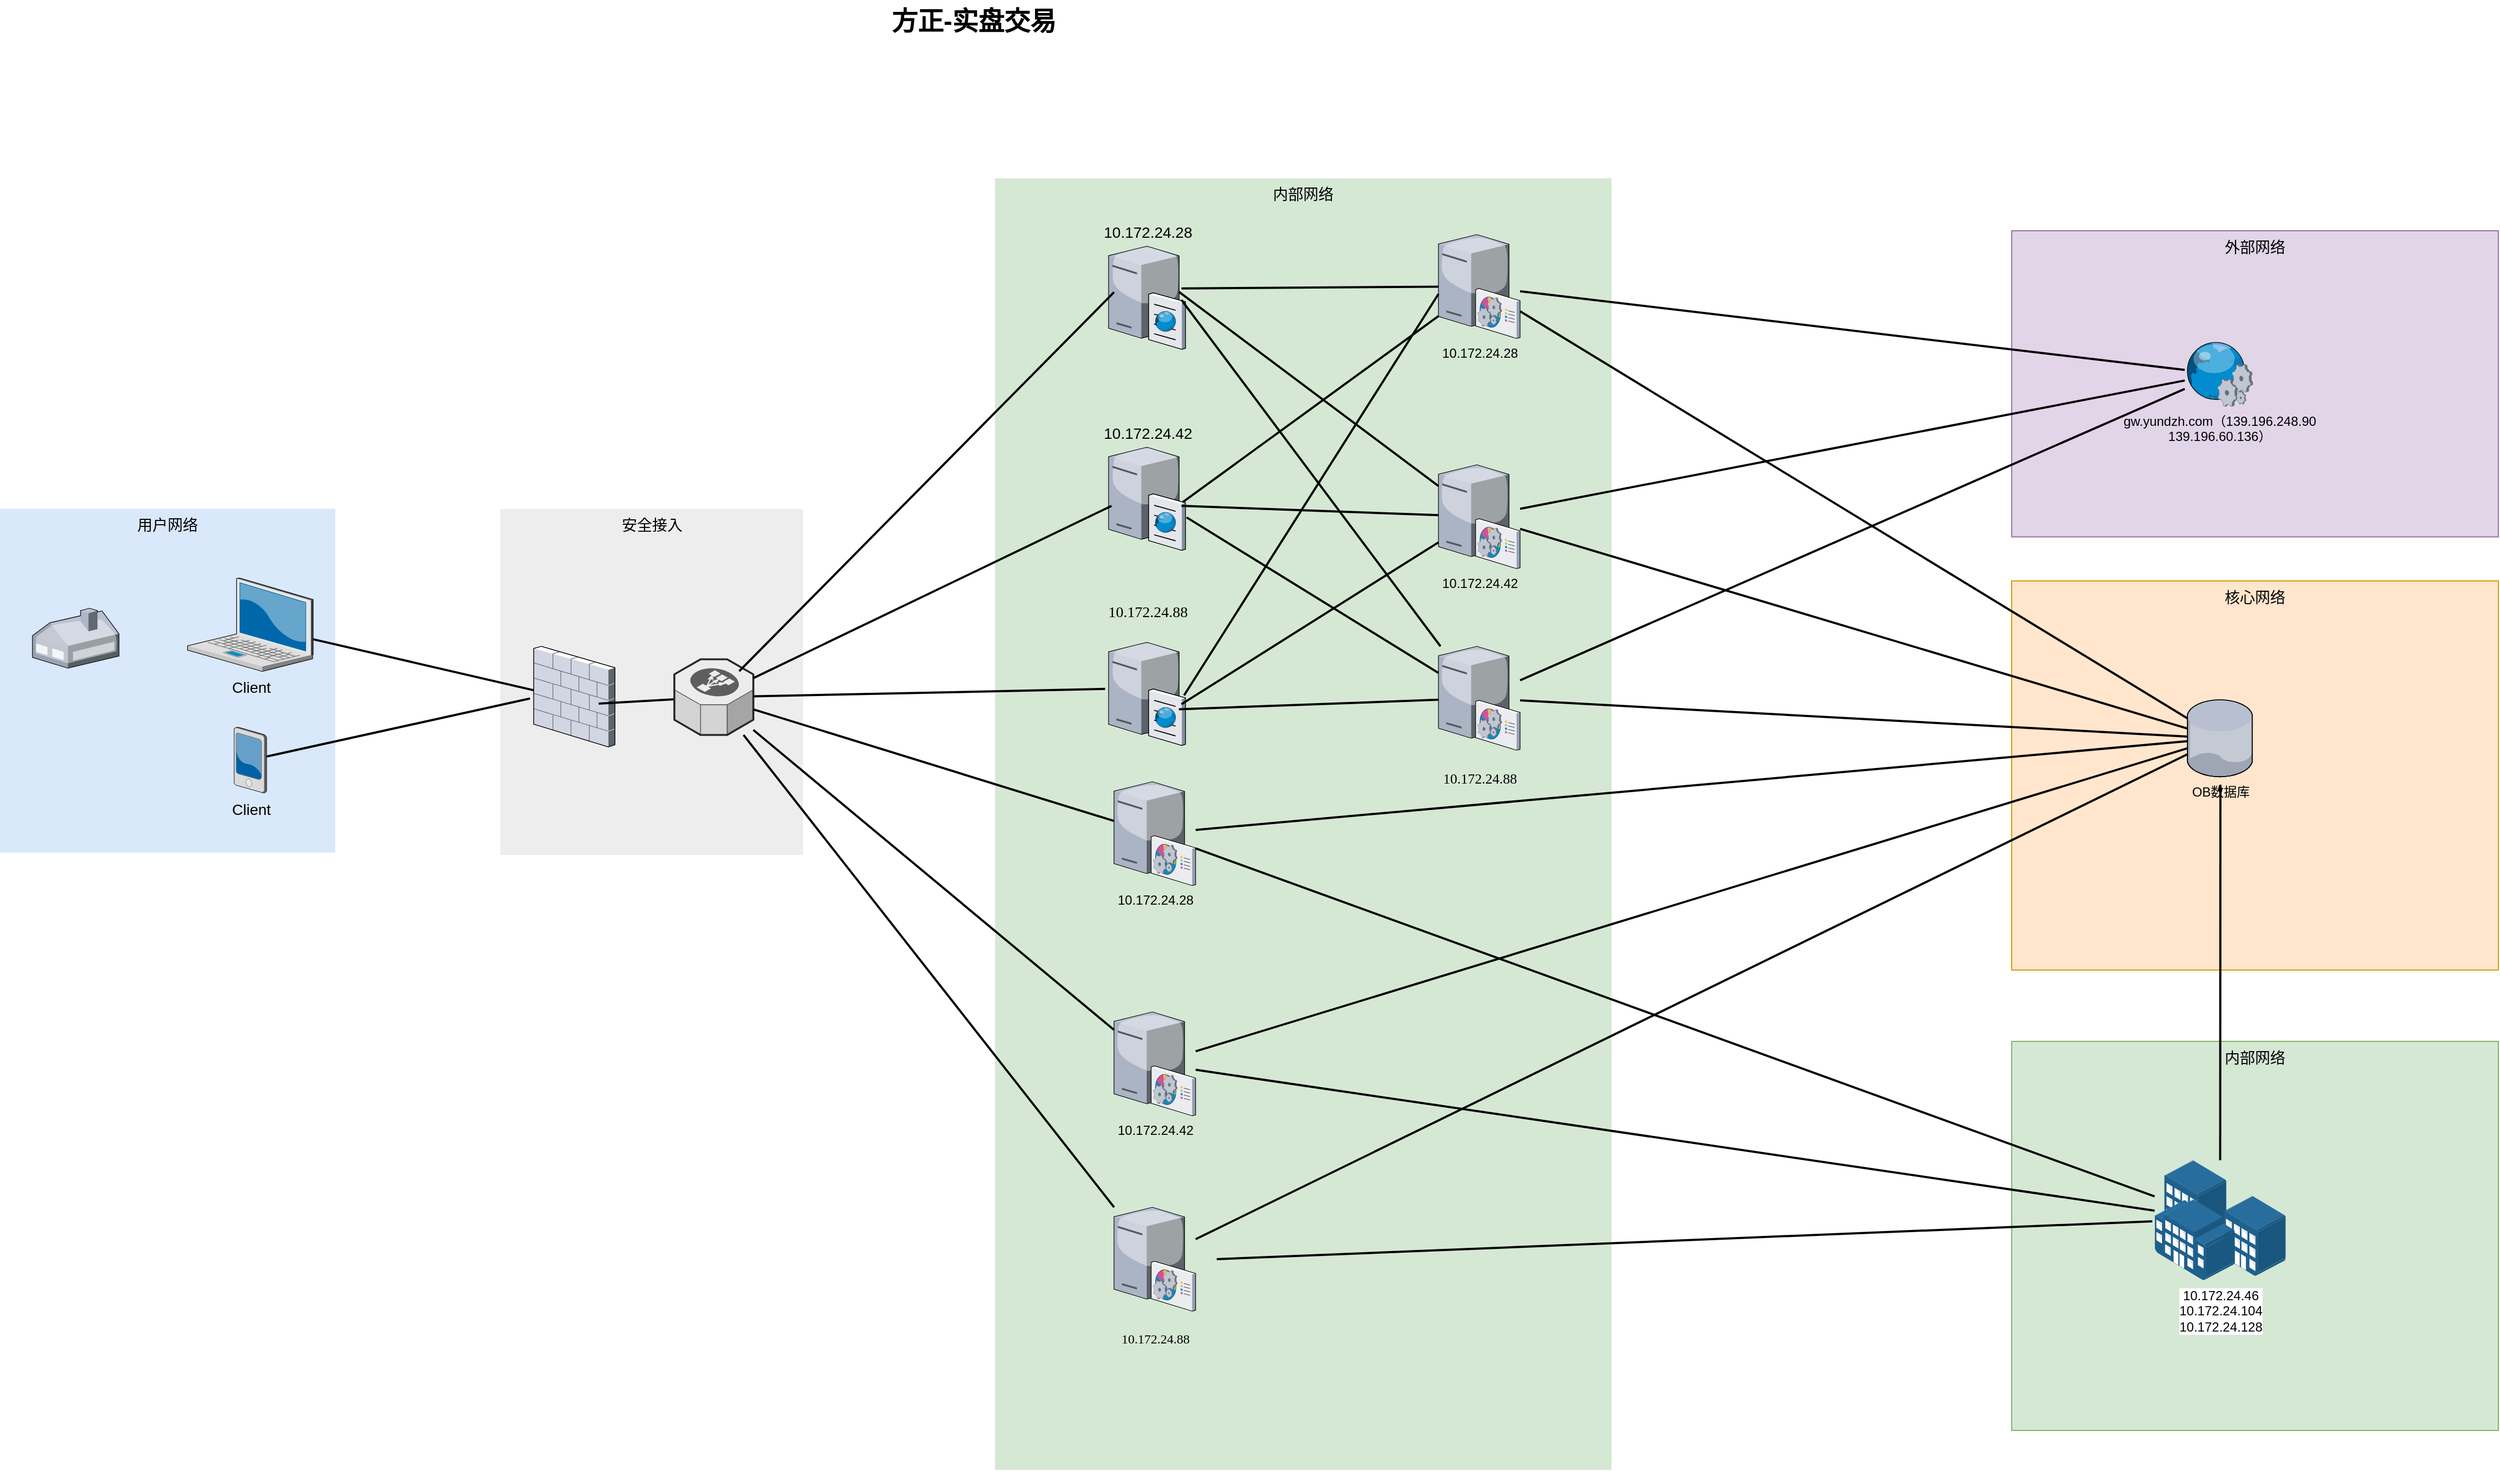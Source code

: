 <mxfile version="26.0.16">
  <diagram name="Page-1" id="e3a06f82-3646-2815-327d-82caf3d4e204">
    <mxGraphModel dx="2868" dy="1512" grid="1" gridSize="10" guides="1" tooltips="1" connect="1" arrows="1" fold="1" page="1" pageScale="1.5" pageWidth="1169" pageHeight="826" background="none" math="0" shadow="0">
      <root>
        <mxCell id="0" style=";html=1;" />
        <mxCell id="1" style=";html=1;" parent="0" />
        <mxCell id="mrG-GgRrGo7XpKcj4Rmo-52" value="核心网络" style="whiteSpace=wrap;html=1;fillColor=#ffe6cc;fontSize=14;strokeColor=#d79b00;verticalAlign=top;" vertex="1" parent="1">
          <mxGeometry x="1890" y="567.5" width="450" height="360" as="geometry" />
        </mxCell>
        <mxCell id="mrG-GgRrGo7XpKcj4Rmo-51" value="外部网络" style="whiteSpace=wrap;html=1;fillColor=#e1d5e7;fontSize=14;strokeColor=#9673a6;verticalAlign=top;" vertex="1" parent="1">
          <mxGeometry x="1890" y="243.5" width="450" height="283.25" as="geometry" />
        </mxCell>
        <mxCell id="6a7d8f32e03d9370-61" value="内部网络" style="whiteSpace=wrap;html=1;fillColor=#d5e8d4;fontSize=14;strokeColor=#82b366;verticalAlign=top;" parent="1" vertex="1">
          <mxGeometry x="1890" y="993.5" width="450" height="360" as="geometry" />
        </mxCell>
        <mxCell id="6a7d8f32e03d9370-60" value="内部网络" style="whiteSpace=wrap;html=1;fillColor=#d5e8d4;fontSize=14;strokeColor=none;verticalAlign=top;" parent="1" vertex="1">
          <mxGeometry x="950" y="195" width="570" height="1195" as="geometry" />
        </mxCell>
        <mxCell id="6a7d8f32e03d9370-59" value="安全接入" style="whiteSpace=wrap;html=1;fillColor=#EDEDED;fontSize=14;strokeColor=none;verticalAlign=top;" parent="1" vertex="1">
          <mxGeometry x="492.5" y="501" width="280" height="320" as="geometry" />
        </mxCell>
        <mxCell id="6a7d8f32e03d9370-58" value="用户网络" style="whiteSpace=wrap;html=1;fillColor=#dae8fc;fontSize=14;strokeColor=none;verticalAlign=top;" parent="1" vertex="1">
          <mxGeometry x="30" y="500.75" width="310" height="318" as="geometry" />
        </mxCell>
        <mxCell id="6a7d8f32e03d9370-36" style="edgeStyle=none;rounded=0;html=1;startSize=10;endSize=10;jettySize=auto;orthogonalLoop=1;fontSize=14;endArrow=none;endFill=0;strokeWidth=2;entryX=0.032;entryY=0.443;entryDx=0;entryDy=0;entryPerimeter=0;" parent="1" source="6a7d8f32e03d9370-1" target="6a7d8f32e03d9370-19" edge="1">
          <mxGeometry relative="1" as="geometry">
            <mxPoint x="530.5" y="1155.192" as="targetPoint" />
          </mxGeometry>
        </mxCell>
        <mxCell id="6a7d8f32e03d9370-1" value="Client" style="verticalLabelPosition=bottom;aspect=fixed;html=1;verticalAlign=top;strokeColor=none;shape=mxgraph.citrix.laptop_2;fillColor=#66B2FF;gradientColor=#0066CC;fontSize=14;" parent="1" vertex="1">
          <mxGeometry x="203.5" y="564.75" width="116" height="86.5" as="geometry" />
        </mxCell>
        <mxCell id="6a7d8f32e03d9370-37" style="edgeStyle=none;rounded=0;html=1;startSize=10;endSize=10;jettySize=auto;orthogonalLoop=1;fontSize=14;endArrow=none;endFill=0;strokeWidth=2;entryX=-0.046;entryY=0.519;entryDx=0;entryDy=0;entryPerimeter=0;" parent="1" source="6a7d8f32e03d9370-6" target="6a7d8f32e03d9370-19" edge="1">
          <mxGeometry relative="1" as="geometry">
            <mxPoint x="530.5" y="1173.052" as="targetPoint" />
          </mxGeometry>
        </mxCell>
        <mxCell id="6a7d8f32e03d9370-6" value="Client" style="verticalLabelPosition=bottom;aspect=fixed;html=1;verticalAlign=top;strokeColor=none;shape=mxgraph.citrix.pda;fillColor=#66B2FF;gradientColor=#0066CC;fontSize=14;" parent="1" vertex="1">
          <mxGeometry x="246.5" y="702.75" width="30" height="61" as="geometry" />
        </mxCell>
        <mxCell id="6a7d8f32e03d9370-15" value="10.172.24.28" style="verticalLabelPosition=top;aspect=fixed;html=1;verticalAlign=bottom;strokeColor=none;shape=mxgraph.citrix.cache_server;fillColor=#66B2FF;gradientColor=#0066CC;fontSize=14;labelPosition=center;align=center;" parent="1" vertex="1">
          <mxGeometry x="1055" y="255.5" width="71" height="97.5" as="geometry" />
        </mxCell>
        <mxCell id="6a7d8f32e03d9370-19" value="" style="verticalLabelPosition=bottom;aspect=fixed;html=1;verticalAlign=top;strokeColor=none;shape=mxgraph.citrix.firewall;fillColor=#66B2FF;gradientColor=#0066CC;fontSize=14;" parent="1" vertex="1">
          <mxGeometry x="523.5" y="628" width="75" height="93" as="geometry" />
        </mxCell>
        <mxCell id="6a7d8f32e03d9370-47" style="edgeStyle=none;rounded=0;html=1;startSize=10;endSize=10;jettySize=auto;orthogonalLoop=1;fontSize=14;endArrow=none;endFill=0;strokeWidth=2;" parent="1" target="mrG-GgRrGo7XpKcj4Rmo-6" edge="1">
          <mxGeometry relative="1" as="geometry">
            <mxPoint x="583.5" y="681" as="sourcePoint" />
            <mxPoint x="653.5" y="675.668" as="targetPoint" />
          </mxGeometry>
        </mxCell>
        <mxCell id="6a7d8f32e03d9370-23" value="" style="verticalLabelPosition=bottom;aspect=fixed;html=1;verticalAlign=top;strokeColor=none;shape=mxgraph.citrix.home_office;fillColor=#66B2FF;gradientColor=#0066CC;fontSize=14;" parent="1" vertex="1">
          <mxGeometry x="60" y="592.75" width="80" height="55.5" as="geometry" />
        </mxCell>
        <mxCell id="6a7d8f32e03d9370-62" value="方正-实盘交易" style="text;strokeColor=none;fillColor=none;html=1;fontSize=24;fontStyle=1;verticalAlign=middle;align=center;" parent="1" vertex="1">
          <mxGeometry x="499" y="30" width="861" height="40" as="geometry" />
        </mxCell>
        <mxCell id="mrG-GgRrGo7XpKcj4Rmo-4" value="10.172.24.42" style="verticalLabelPosition=top;aspect=fixed;html=1;verticalAlign=bottom;strokeColor=none;shape=mxgraph.citrix.cache_server;fillColor=#66B2FF;gradientColor=#0066CC;fontSize=14;labelPosition=center;align=center;" vertex="1" parent="1">
          <mxGeometry x="1055" y="441.5" width="71" height="97.5" as="geometry" />
        </mxCell>
        <mxCell id="mrG-GgRrGo7XpKcj4Rmo-5" value="&lt;p class=&quot;MsoNormal&quot;&gt;&lt;span style=&quot;font-family: 宋体; font-size: 10.5pt;&quot;&gt;10.172.24.&lt;/span&gt;&lt;span style=&quot;font-family: 宋体; font-size: 10.5pt;&quot;&gt;88&lt;/span&gt;&lt;/p&gt;" style="verticalLabelPosition=top;aspect=fixed;html=1;verticalAlign=bottom;strokeColor=none;shape=mxgraph.citrix.cache_server;fillColor=#66B2FF;gradientColor=#0066CC;fontSize=14;labelPosition=center;align=center;" vertex="1" parent="1">
          <mxGeometry x="1055" y="622" width="71" height="97.5" as="geometry" />
        </mxCell>
        <mxCell id="mrG-GgRrGo7XpKcj4Rmo-6" value="" style="verticalLabelPosition=bottom;html=1;verticalAlign=top;strokeWidth=1;align=center;outlineConnect=0;dashed=0;outlineConnect=0;shape=mxgraph.aws3d.elasticLoadBalancing;fillColor=#ECECEC;strokeColor=#5E5E5E;aspect=fixed;" vertex="1" parent="1">
          <mxGeometry x="653.5" y="640" width="73.04" height="70" as="geometry" />
        </mxCell>
        <mxCell id="mrG-GgRrGo7XpKcj4Rmo-10" style="rounded=0;html=1;startSize=10;endSize=10;jettySize=auto;orthogonalLoop=1;fontSize=14;endArrow=none;endFill=0;strokeWidth=2;entryX=0.071;entryY=0.46;entryDx=0;entryDy=0;entryPerimeter=0;exitX=0.821;exitY=0.157;exitDx=0;exitDy=0;exitPerimeter=0;" edge="1" parent="1" source="mrG-GgRrGo7XpKcj4Rmo-6" target="6a7d8f32e03d9370-15">
          <mxGeometry relative="1" as="geometry">
            <mxPoint x="840" y="506" as="sourcePoint" />
            <mxPoint x="1485.5" y="542.75" as="targetPoint" />
          </mxGeometry>
        </mxCell>
        <mxCell id="mrG-GgRrGo7XpKcj4Rmo-11" style="edgeStyle=none;rounded=0;html=1;startSize=10;endSize=10;jettySize=auto;orthogonalLoop=1;fontSize=14;endArrow=none;endFill=0;strokeWidth=2;entryX=0.038;entryY=0.58;entryDx=0;entryDy=0;entryPerimeter=0;" edge="1" parent="1" source="mrG-GgRrGo7XpKcj4Rmo-6" target="mrG-GgRrGo7XpKcj4Rmo-4">
          <mxGeometry relative="1" as="geometry">
            <mxPoint x="1250" y="499" as="sourcePoint" />
            <mxPoint x="1431" y="604" as="targetPoint" />
          </mxGeometry>
        </mxCell>
        <mxCell id="mrG-GgRrGo7XpKcj4Rmo-12" style="edgeStyle=none;rounded=0;html=1;startSize=10;endSize=10;jettySize=auto;orthogonalLoop=1;fontSize=14;endArrow=none;endFill=0;strokeWidth=2;entryX=-0.045;entryY=0.466;entryDx=0;entryDy=0;entryPerimeter=0;" edge="1" parent="1" source="mrG-GgRrGo7XpKcj4Rmo-6" target="mrG-GgRrGo7XpKcj4Rmo-5">
          <mxGeometry relative="1" as="geometry">
            <mxPoint x="1350" y="345.75" as="sourcePoint" />
            <mxPoint x="1531" y="450.75" as="targetPoint" />
          </mxGeometry>
        </mxCell>
        <mxCell id="mrG-GgRrGo7XpKcj4Rmo-13" value="10.172.24.28" style="verticalLabelPosition=bottom;sketch=0;aspect=fixed;html=1;verticalAlign=top;strokeColor=none;align=center;outlineConnect=0;shape=mxgraph.citrix.command_center;" vertex="1" parent="1">
          <mxGeometry x="1360" y="247" width="75.5" height="96" as="geometry" />
        </mxCell>
        <mxCell id="mrG-GgRrGo7XpKcj4Rmo-14" value="&lt;p class=&quot;MsoNormal&quot;&gt;&lt;font style=&quot;font-size: 13px;&quot;&gt;&lt;span style=&quot;font-family: 宋体;&quot;&gt;10.172.24.&lt;/span&gt;&lt;span style=&quot;font-family: 宋体;&quot;&gt;88&lt;/span&gt;&lt;/font&gt;&lt;/p&gt;" style="verticalLabelPosition=bottom;sketch=0;aspect=fixed;html=1;verticalAlign=top;strokeColor=none;align=center;outlineConnect=0;shape=mxgraph.citrix.command_center;" vertex="1" parent="1">
          <mxGeometry x="1360" y="628" width="75.5" height="96" as="geometry" />
        </mxCell>
        <mxCell id="mrG-GgRrGo7XpKcj4Rmo-15" value="10.172.24.42" style="verticalLabelPosition=bottom;sketch=0;aspect=fixed;html=1;verticalAlign=top;strokeColor=none;align=center;outlineConnect=0;shape=mxgraph.citrix.command_center;" vertex="1" parent="1">
          <mxGeometry x="1360" y="460" width="75.5" height="96" as="geometry" />
        </mxCell>
        <mxCell id="mrG-GgRrGo7XpKcj4Rmo-21" style="edgeStyle=none;rounded=0;html=1;startSize=10;endSize=10;jettySize=auto;orthogonalLoop=1;fontSize=14;endArrow=none;endFill=0;strokeWidth=2;exitX=0.949;exitY=0.424;exitDx=0;exitDy=0;exitPerimeter=0;" edge="1" parent="1" source="6a7d8f32e03d9370-15" target="mrG-GgRrGo7XpKcj4Rmo-13">
          <mxGeometry relative="1" as="geometry">
            <mxPoint x="1460" y="392" as="sourcePoint" />
            <mxPoint x="1685" y="361" as="targetPoint" />
          </mxGeometry>
        </mxCell>
        <mxCell id="mrG-GgRrGo7XpKcj4Rmo-22" style="edgeStyle=none;rounded=0;html=1;startSize=10;endSize=10;jettySize=auto;orthogonalLoop=1;fontSize=14;endArrow=none;endFill=0;strokeWidth=2;exitX=0.915;exitY=0.456;exitDx=0;exitDy=0;exitPerimeter=0;" edge="1" parent="1" source="6a7d8f32e03d9370-15" target="mrG-GgRrGo7XpKcj4Rmo-15">
          <mxGeometry relative="1" as="geometry">
            <mxPoint x="1470" y="402" as="sourcePoint" />
            <mxPoint x="1695" y="371" as="targetPoint" />
          </mxGeometry>
        </mxCell>
        <mxCell id="mrG-GgRrGo7XpKcj4Rmo-23" style="edgeStyle=none;rounded=0;html=1;startSize=10;endSize=10;jettySize=auto;orthogonalLoop=1;fontSize=14;endArrow=none;endFill=0;strokeWidth=2;exitX=0.949;exitY=0.533;exitDx=0;exitDy=0;exitPerimeter=0;" edge="1" parent="1" source="6a7d8f32e03d9370-15" target="mrG-GgRrGo7XpKcj4Rmo-14">
          <mxGeometry relative="1" as="geometry">
            <mxPoint x="1480" y="412" as="sourcePoint" />
            <mxPoint x="1705" y="381" as="targetPoint" />
          </mxGeometry>
        </mxCell>
        <mxCell id="mrG-GgRrGo7XpKcj4Rmo-24" style="edgeStyle=none;rounded=0;html=1;startSize=10;endSize=10;jettySize=auto;orthogonalLoop=1;fontSize=14;endArrow=none;endFill=0;strokeWidth=2;exitX=0.966;exitY=0.544;exitDx=0;exitDy=0;exitPerimeter=0;" edge="1" parent="1" source="mrG-GgRrGo7XpKcj4Rmo-4" target="mrG-GgRrGo7XpKcj4Rmo-13">
          <mxGeometry relative="1" as="geometry">
            <mxPoint x="1486" y="340" as="sourcePoint" />
            <mxPoint x="1723.5" y="354" as="targetPoint" />
          </mxGeometry>
        </mxCell>
        <mxCell id="mrG-GgRrGo7XpKcj4Rmo-25" style="edgeStyle=none;rounded=0;html=1;startSize=10;endSize=10;jettySize=auto;orthogonalLoop=1;fontSize=14;endArrow=none;endFill=0;strokeWidth=2;exitX=0.949;exitY=0.58;exitDx=0;exitDy=0;exitPerimeter=0;" edge="1" parent="1" source="mrG-GgRrGo7XpKcj4Rmo-4" target="mrG-GgRrGo7XpKcj4Rmo-15">
          <mxGeometry relative="1" as="geometry">
            <mxPoint x="1495.5" y="350" as="sourcePoint" />
            <mxPoint x="1733.5" y="364" as="targetPoint" />
          </mxGeometry>
        </mxCell>
        <mxCell id="mrG-GgRrGo7XpKcj4Rmo-26" style="edgeStyle=none;rounded=0;html=1;startSize=10;endSize=10;jettySize=auto;orthogonalLoop=1;fontSize=14;endArrow=none;endFill=0;strokeWidth=2;exitX=1.016;exitY=0.689;exitDx=0;exitDy=0;exitPerimeter=0;" edge="1" parent="1" source="mrG-GgRrGo7XpKcj4Rmo-4" target="mrG-GgRrGo7XpKcj4Rmo-14">
          <mxGeometry relative="1" as="geometry">
            <mxPoint x="1505.5" y="360" as="sourcePoint" />
            <mxPoint x="1743.5" y="374" as="targetPoint" />
          </mxGeometry>
        </mxCell>
        <mxCell id="mrG-GgRrGo7XpKcj4Rmo-27" style="edgeStyle=none;rounded=0;html=1;startSize=10;endSize=10;jettySize=auto;orthogonalLoop=1;fontSize=14;endArrow=none;endFill=0;strokeWidth=2;exitX=0.983;exitY=0.527;exitDx=0;exitDy=0;exitPerimeter=0;entryX=0;entryY=0.573;entryDx=0;entryDy=0;entryPerimeter=0;" edge="1" parent="1" source="mrG-GgRrGo7XpKcj4Rmo-5" target="mrG-GgRrGo7XpKcj4Rmo-13">
          <mxGeometry relative="1" as="geometry">
            <mxPoint x="1515.5" y="370" as="sourcePoint" />
            <mxPoint x="1753.5" y="384" as="targetPoint" />
          </mxGeometry>
        </mxCell>
        <mxCell id="mrG-GgRrGo7XpKcj4Rmo-29" style="edgeStyle=none;rounded=0;html=1;startSize=10;endSize=10;jettySize=auto;orthogonalLoop=1;fontSize=14;endArrow=none;endFill=0;strokeWidth=2;exitX=0.949;exitY=0.611;exitDx=0;exitDy=0;exitPerimeter=0;" edge="1" parent="1" source="mrG-GgRrGo7XpKcj4Rmo-5" target="mrG-GgRrGo7XpKcj4Rmo-15">
          <mxGeometry relative="1" as="geometry">
            <mxPoint x="1525.5" y="380" as="sourcePoint" />
            <mxPoint x="1763.5" y="394" as="targetPoint" />
          </mxGeometry>
        </mxCell>
        <mxCell id="mrG-GgRrGo7XpKcj4Rmo-30" style="edgeStyle=none;rounded=0;html=1;startSize=10;endSize=10;jettySize=auto;orthogonalLoop=1;fontSize=14;endArrow=none;endFill=0;strokeWidth=2;exitX=0.916;exitY=0.659;exitDx=0;exitDy=0;exitPerimeter=0;" edge="1" parent="1" source="mrG-GgRrGo7XpKcj4Rmo-5" target="mrG-GgRrGo7XpKcj4Rmo-14">
          <mxGeometry relative="1" as="geometry">
            <mxPoint x="1535.5" y="390" as="sourcePoint" />
            <mxPoint x="1773.5" y="404" as="targetPoint" />
          </mxGeometry>
        </mxCell>
        <mxCell id="mrG-GgRrGo7XpKcj4Rmo-31" style="edgeStyle=none;rounded=0;html=1;startSize=10;endSize=10;jettySize=auto;orthogonalLoop=1;fontSize=14;endArrow=none;endFill=0;strokeWidth=2;" edge="1" parent="1" source="mrG-GgRrGo7XpKcj4Rmo-13" target="mrG-GgRrGo7XpKcj4Rmo-33">
          <mxGeometry relative="1" as="geometry">
            <mxPoint x="1545.5" y="400" as="sourcePoint" />
            <mxPoint x="1783.5" y="414" as="targetPoint" />
          </mxGeometry>
        </mxCell>
        <mxCell id="mrG-GgRrGo7XpKcj4Rmo-33" value="&lt;div&gt;gw.yundzh.com（139.196.248.90&lt;/div&gt;&lt;div&gt;139.196.60.136）&lt;/div&gt;" style="verticalLabelPosition=bottom;sketch=0;aspect=fixed;html=1;verticalAlign=top;strokeColor=none;align=center;outlineConnect=0;shape=mxgraph.citrix.web_service;" vertex="1" parent="1">
          <mxGeometry x="2050" y="346" width="63" height="60" as="geometry" />
        </mxCell>
        <mxCell id="mrG-GgRrGo7XpKcj4Rmo-34" style="edgeStyle=none;rounded=0;html=1;startSize=10;endSize=10;jettySize=auto;orthogonalLoop=1;fontSize=14;endArrow=none;endFill=0;strokeWidth=2;" edge="1" parent="1" source="mrG-GgRrGo7XpKcj4Rmo-15" target="mrG-GgRrGo7XpKcj4Rmo-33">
          <mxGeometry relative="1" as="geometry">
            <mxPoint x="1435" y="371" as="sourcePoint" />
            <mxPoint x="1685" y="820" as="targetPoint" />
          </mxGeometry>
        </mxCell>
        <mxCell id="mrG-GgRrGo7XpKcj4Rmo-35" style="edgeStyle=none;rounded=0;html=1;startSize=10;endSize=10;jettySize=auto;orthogonalLoop=1;fontSize=14;endArrow=none;endFill=0;strokeWidth=2;" edge="1" parent="1" source="mrG-GgRrGo7XpKcj4Rmo-14" target="mrG-GgRrGo7XpKcj4Rmo-33">
          <mxGeometry relative="1" as="geometry">
            <mxPoint x="1456" y="545" as="sourcePoint" />
            <mxPoint x="1695" y="830" as="targetPoint" />
          </mxGeometry>
        </mxCell>
        <mxCell id="mrG-GgRrGo7XpKcj4Rmo-37" value="10.172.24.28" style="verticalLabelPosition=bottom;sketch=0;aspect=fixed;html=1;verticalAlign=top;strokeColor=none;align=center;outlineConnect=0;shape=mxgraph.citrix.command_center;" vertex="1" parent="1">
          <mxGeometry x="1060" y="753.25" width="75.5" height="96" as="geometry" />
        </mxCell>
        <mxCell id="mrG-GgRrGo7XpKcj4Rmo-38" value="&lt;p class=&quot;MsoNormal&quot;&gt;&lt;font style=&quot;&quot;&gt;&lt;span style=&quot;font-family: 宋体;&quot;&gt;10.172.24.&lt;/span&gt;&lt;span style=&quot;font-family: 宋体;&quot;&gt;88&lt;/span&gt;&lt;/font&gt;&lt;/p&gt;" style="verticalLabelPosition=bottom;sketch=0;aspect=fixed;html=1;verticalAlign=top;strokeColor=none;align=center;outlineConnect=0;shape=mxgraph.citrix.command_center;" vertex="1" parent="1">
          <mxGeometry x="1060" y="1147" width="75.5" height="96" as="geometry" />
        </mxCell>
        <mxCell id="mrG-GgRrGo7XpKcj4Rmo-39" value="10.172.24.42" style="verticalLabelPosition=bottom;sketch=0;aspect=fixed;html=1;verticalAlign=top;strokeColor=none;align=center;outlineConnect=0;shape=mxgraph.citrix.command_center;" vertex="1" parent="1">
          <mxGeometry x="1060" y="966.25" width="75.5" height="96" as="geometry" />
        </mxCell>
        <mxCell id="mrG-GgRrGo7XpKcj4Rmo-41" style="edgeStyle=none;rounded=0;html=1;startSize=10;endSize=10;jettySize=auto;orthogonalLoop=1;fontSize=14;endArrow=none;endFill=0;strokeWidth=2;" edge="1" parent="1" source="mrG-GgRrGo7XpKcj4Rmo-6" target="mrG-GgRrGo7XpKcj4Rmo-38">
          <mxGeometry relative="1" as="geometry">
            <mxPoint x="609" y="827" as="sourcePoint" />
            <mxPoint x="834" y="796" as="targetPoint" />
          </mxGeometry>
        </mxCell>
        <mxCell id="mrG-GgRrGo7XpKcj4Rmo-42" style="edgeStyle=none;rounded=0;html=1;startSize=10;endSize=10;jettySize=auto;orthogonalLoop=1;fontSize=14;endArrow=none;endFill=0;strokeWidth=2;" edge="1" parent="1" source="mrG-GgRrGo7XpKcj4Rmo-6" target="mrG-GgRrGo7XpKcj4Rmo-39">
          <mxGeometry relative="1" as="geometry">
            <mxPoint x="619" y="837" as="sourcePoint" />
            <mxPoint x="844" y="806" as="targetPoint" />
          </mxGeometry>
        </mxCell>
        <mxCell id="mrG-GgRrGo7XpKcj4Rmo-43" style="edgeStyle=none;rounded=0;html=1;startSize=10;endSize=10;jettySize=auto;orthogonalLoop=1;fontSize=14;endArrow=none;endFill=0;strokeWidth=2;" edge="1" parent="1" source="mrG-GgRrGo7XpKcj4Rmo-6" target="mrG-GgRrGo7XpKcj4Rmo-37">
          <mxGeometry relative="1" as="geometry">
            <mxPoint x="629" y="847" as="sourcePoint" />
            <mxPoint x="854" y="816" as="targetPoint" />
          </mxGeometry>
        </mxCell>
        <mxCell id="mrG-GgRrGo7XpKcj4Rmo-44" value="OB数据库&lt;div&gt;&lt;br&gt;&lt;/div&gt;" style="verticalLabelPosition=bottom;sketch=0;aspect=fixed;html=1;verticalAlign=top;strokeColor=#d79b00;align=center;outlineConnect=0;shape=mxgraph.citrix.database;fillColor=#ffe6cc;" vertex="1" parent="1">
          <mxGeometry x="2052.5" y="677.5" width="60.5" height="71.18" as="geometry" />
        </mxCell>
        <mxCell id="mrG-GgRrGo7XpKcj4Rmo-45" style="edgeStyle=none;rounded=0;html=1;startSize=10;endSize=10;jettySize=auto;orthogonalLoop=1;fontSize=14;endArrow=none;endFill=0;strokeWidth=2;" edge="1" parent="1" source="mrG-GgRrGo7XpKcj4Rmo-44" target="mrG-GgRrGo7XpKcj4Rmo-14">
          <mxGeometry relative="1" as="geometry">
            <mxPoint x="609" y="827" as="sourcePoint" />
            <mxPoint x="834" y="796" as="targetPoint" />
          </mxGeometry>
        </mxCell>
        <mxCell id="mrG-GgRrGo7XpKcj4Rmo-46" style="edgeStyle=none;rounded=0;html=1;startSize=10;endSize=10;jettySize=auto;orthogonalLoop=1;fontSize=14;endArrow=none;endFill=0;strokeWidth=2;" edge="1" parent="1" source="mrG-GgRrGo7XpKcj4Rmo-44" target="mrG-GgRrGo7XpKcj4Rmo-15">
          <mxGeometry relative="1" as="geometry">
            <mxPoint x="619" y="837" as="sourcePoint" />
            <mxPoint x="844" y="806" as="targetPoint" />
          </mxGeometry>
        </mxCell>
        <mxCell id="mrG-GgRrGo7XpKcj4Rmo-47" style="edgeStyle=none;rounded=0;html=1;startSize=10;endSize=10;jettySize=auto;orthogonalLoop=1;fontSize=14;endArrow=none;endFill=0;strokeWidth=2;" edge="1" parent="1" source="mrG-GgRrGo7XpKcj4Rmo-44" target="mrG-GgRrGo7XpKcj4Rmo-13">
          <mxGeometry relative="1" as="geometry">
            <mxPoint x="629" y="847" as="sourcePoint" />
            <mxPoint x="854" y="816" as="targetPoint" />
          </mxGeometry>
        </mxCell>
        <mxCell id="mrG-GgRrGo7XpKcj4Rmo-48" style="edgeStyle=none;rounded=0;html=1;startSize=10;endSize=10;jettySize=auto;orthogonalLoop=1;fontSize=14;endArrow=none;endFill=0;strokeWidth=2;" edge="1" parent="1" source="mrG-GgRrGo7XpKcj4Rmo-44" target="mrG-GgRrGo7XpKcj4Rmo-38">
          <mxGeometry relative="1" as="geometry">
            <mxPoint x="609" y="827" as="sourcePoint" />
            <mxPoint x="834" y="796" as="targetPoint" />
          </mxGeometry>
        </mxCell>
        <mxCell id="mrG-GgRrGo7XpKcj4Rmo-49" style="edgeStyle=none;rounded=0;html=1;startSize=10;endSize=10;jettySize=auto;orthogonalLoop=1;fontSize=14;endArrow=none;endFill=0;strokeWidth=2;" edge="1" parent="1" source="mrG-GgRrGo7XpKcj4Rmo-44" target="mrG-GgRrGo7XpKcj4Rmo-39">
          <mxGeometry relative="1" as="geometry">
            <mxPoint x="619" y="837" as="sourcePoint" />
            <mxPoint x="844" y="806" as="targetPoint" />
          </mxGeometry>
        </mxCell>
        <mxCell id="mrG-GgRrGo7XpKcj4Rmo-50" style="edgeStyle=none;rounded=0;html=1;startSize=10;endSize=10;jettySize=auto;orthogonalLoop=1;fontSize=14;endArrow=none;endFill=0;strokeWidth=2;" edge="1" parent="1" source="mrG-GgRrGo7XpKcj4Rmo-44" target="mrG-GgRrGo7XpKcj4Rmo-37">
          <mxGeometry relative="1" as="geometry">
            <mxPoint x="629" y="847" as="sourcePoint" />
            <mxPoint x="854" y="816" as="targetPoint" />
          </mxGeometry>
        </mxCell>
        <mxCell id="mrG-GgRrGo7XpKcj4Rmo-53" value="&lt;div&gt;10.172.24.46&lt;/div&gt;&lt;div&gt;10.172.24.104&lt;/div&gt;&lt;div&gt;10.172.24.128&lt;/div&gt;" style="image;points=[];aspect=fixed;html=1;align=center;shadow=0;dashed=0;image=img/lib/allied_telesis/buildings/Building_Cluster.svg;" vertex="1" parent="1">
          <mxGeometry x="2022.15" y="1103.5" width="121.2" height="111" as="geometry" />
        </mxCell>
        <mxCell id="mrG-GgRrGo7XpKcj4Rmo-54" style="edgeStyle=none;rounded=0;html=1;startSize=10;endSize=10;jettySize=auto;orthogonalLoop=1;fontSize=14;endArrow=none;endFill=0;strokeWidth=2;" edge="1" parent="1" source="mrG-GgRrGo7XpKcj4Rmo-53" target="mrG-GgRrGo7XpKcj4Rmo-39">
          <mxGeometry relative="1" as="geometry">
            <mxPoint x="1580" y="1030" as="sourcePoint" />
            <mxPoint x="1145" y="1185" as="targetPoint" />
          </mxGeometry>
        </mxCell>
        <mxCell id="mrG-GgRrGo7XpKcj4Rmo-55" style="edgeStyle=none;rounded=0;html=1;startSize=10;endSize=10;jettySize=auto;orthogonalLoop=1;fontSize=14;endArrow=none;endFill=0;strokeWidth=2;" edge="1" parent="1">
          <mxGeometry relative="1" as="geometry">
            <mxPoint x="2020" y="1160" as="sourcePoint" />
            <mxPoint x="1155" y="1195" as="targetPoint" />
          </mxGeometry>
        </mxCell>
        <mxCell id="mrG-GgRrGo7XpKcj4Rmo-56" style="edgeStyle=none;rounded=0;html=1;startSize=10;endSize=10;jettySize=auto;orthogonalLoop=1;fontSize=14;endArrow=none;endFill=0;strokeWidth=2;" edge="1" parent="1" source="mrG-GgRrGo7XpKcj4Rmo-53" target="mrG-GgRrGo7XpKcj4Rmo-37">
          <mxGeometry relative="1" as="geometry">
            <mxPoint x="2074" y="1081" as="sourcePoint" />
            <mxPoint x="1165" y="1205" as="targetPoint" />
          </mxGeometry>
        </mxCell>
        <mxCell id="mrG-GgRrGo7XpKcj4Rmo-57" style="edgeStyle=none;rounded=0;html=1;startSize=10;endSize=10;jettySize=auto;orthogonalLoop=1;fontSize=14;endArrow=none;endFill=0;strokeWidth=2;" edge="1" parent="1" source="mrG-GgRrGo7XpKcj4Rmo-53">
          <mxGeometry relative="1" as="geometry">
            <mxPoint x="2064" y="1087" as="sourcePoint" />
            <mxPoint x="2083" y="756" as="targetPoint" />
          </mxGeometry>
        </mxCell>
      </root>
    </mxGraphModel>
  </diagram>
</mxfile>
